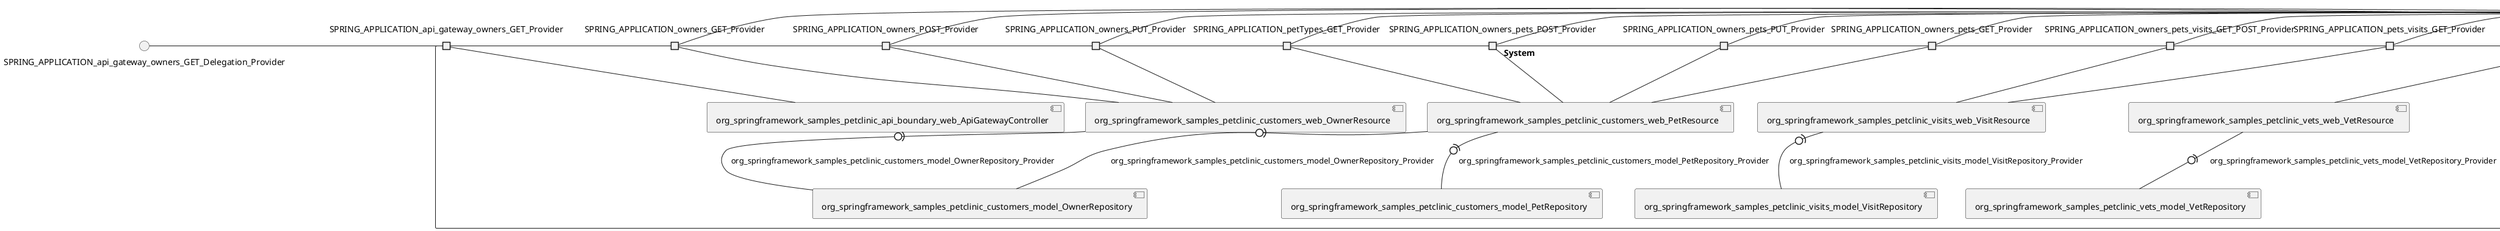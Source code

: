 @startuml
skinparam fixCircleLabelOverlapping true
skinparam componentStyle uml2
() SPRING_APPLICATION_api_gateway_owners_GET_Delegation_Provider
() SPRING_APPLICATION_owners_GET_Delegation_Provider
() SPRING_APPLICATION_owners_POST_Delegation_Provider
() SPRING_APPLICATION_owners_PUT_Delegation_Provider
() SPRING_APPLICATION_owners_pets_GET_Delegation_Provider
() SPRING_APPLICATION_owners_pets_POST_Delegation_Provider
() SPRING_APPLICATION_owners_pets_PUT_Delegation_Provider
() SPRING_APPLICATION_owners_pets_visits_GET_POST_Delegation_Provider
() SPRING_APPLICATION_petTypes_GET_Delegation_Provider
() SPRING_APPLICATION_pets_visits_GET_Delegation_Provider
() SPRING_APPLICATION_vets_GET_Delegation_Provider
rectangle System {
[org_springframework_samples_petclinic_api_boundary_web_ApiGatewayController] [[spring-petclinic-spring-petclinic-microservices.repository#_ocIGat9MEe6KINpGRq7QBA]]
[org_springframework_samples_petclinic_customers_model_OwnerRepository] [[spring-petclinic-spring-petclinic-microservices.repository#_ocIGat9MEe6KINpGRq7QBA]]
[org_springframework_samples_petclinic_customers_model_PetRepository] [[spring-petclinic-spring-petclinic-microservices.repository#_ocIGat9MEe6KINpGRq7QBA]]
[org_springframework_samples_petclinic_customers_web_OwnerResource] [[spring-petclinic-spring-petclinic-microservices.repository#_ocIGat9MEe6KINpGRq7QBA]]
[org_springframework_samples_petclinic_customers_web_PetResource] [[spring-petclinic-spring-petclinic-microservices.repository#_ocIGat9MEe6KINpGRq7QBA]]
[org_springframework_samples_petclinic_vets_model_VetRepository] [[spring-petclinic-spring-petclinic-microservices.repository#_ocIGat9MEe6KINpGRq7QBA]]
[org_springframework_samples_petclinic_vets_web_VetResource] [[spring-petclinic-spring-petclinic-microservices.repository#_ocIGat9MEe6KINpGRq7QBA]]
[org_springframework_samples_petclinic_visits_model_VisitRepository] [[spring-petclinic-spring-petclinic-microservices.repository#_ocIGat9MEe6KINpGRq7QBA]]
[org_springframework_samples_petclinic_visits_web_VisitResource] [[spring-petclinic-spring-petclinic-microservices.repository#_ocIGat9MEe6KINpGRq7QBA]]
port SPRING_APPLICATION_api_gateway_owners_GET_Provider
SPRING_APPLICATION_api_gateway_owners_GET_Delegation_Provider - SPRING_APPLICATION_api_gateway_owners_GET_Provider
SPRING_APPLICATION_api_gateway_owners_GET_Provider - [org_springframework_samples_petclinic_api_boundary_web_ApiGatewayController]
port SPRING_APPLICATION_owners_GET_Provider
SPRING_APPLICATION_owners_GET_Delegation_Provider - SPRING_APPLICATION_owners_GET_Provider
SPRING_APPLICATION_owners_GET_Provider - [org_springframework_samples_petclinic_customers_web_OwnerResource]
port SPRING_APPLICATION_owners_POST_Provider
SPRING_APPLICATION_owners_POST_Delegation_Provider - SPRING_APPLICATION_owners_POST_Provider
SPRING_APPLICATION_owners_POST_Provider - [org_springframework_samples_petclinic_customers_web_OwnerResource]
port SPRING_APPLICATION_owners_PUT_Provider
SPRING_APPLICATION_owners_PUT_Delegation_Provider - SPRING_APPLICATION_owners_PUT_Provider
SPRING_APPLICATION_owners_PUT_Provider - [org_springframework_samples_petclinic_customers_web_OwnerResource]
port SPRING_APPLICATION_owners_pets_GET_Provider
SPRING_APPLICATION_owners_pets_GET_Delegation_Provider - SPRING_APPLICATION_owners_pets_GET_Provider
SPRING_APPLICATION_owners_pets_GET_Provider - [org_springframework_samples_petclinic_customers_web_PetResource]
port SPRING_APPLICATION_owners_pets_POST_Provider
SPRING_APPLICATION_owners_pets_POST_Delegation_Provider - SPRING_APPLICATION_owners_pets_POST_Provider
SPRING_APPLICATION_owners_pets_POST_Provider - [org_springframework_samples_petclinic_customers_web_PetResource]
port SPRING_APPLICATION_owners_pets_PUT_Provider
SPRING_APPLICATION_owners_pets_PUT_Delegation_Provider - SPRING_APPLICATION_owners_pets_PUT_Provider
SPRING_APPLICATION_owners_pets_PUT_Provider - [org_springframework_samples_petclinic_customers_web_PetResource]
port SPRING_APPLICATION_owners_pets_visits_GET_POST_Provider
SPRING_APPLICATION_owners_pets_visits_GET_POST_Delegation_Provider - SPRING_APPLICATION_owners_pets_visits_GET_POST_Provider
SPRING_APPLICATION_owners_pets_visits_GET_POST_Provider - [org_springframework_samples_petclinic_visits_web_VisitResource]
port SPRING_APPLICATION_petTypes_GET_Provider
SPRING_APPLICATION_petTypes_GET_Delegation_Provider - SPRING_APPLICATION_petTypes_GET_Provider
SPRING_APPLICATION_petTypes_GET_Provider - [org_springframework_samples_petclinic_customers_web_PetResource]
port SPRING_APPLICATION_pets_visits_GET_Provider
SPRING_APPLICATION_pets_visits_GET_Delegation_Provider - SPRING_APPLICATION_pets_visits_GET_Provider
SPRING_APPLICATION_pets_visits_GET_Provider - [org_springframework_samples_petclinic_visits_web_VisitResource]
port SPRING_APPLICATION_vets_GET_Provider
SPRING_APPLICATION_vets_GET_Delegation_Provider - SPRING_APPLICATION_vets_GET_Provider
SPRING_APPLICATION_vets_GET_Provider - [org_springframework_samples_petclinic_vets_web_VetResource]
[org_springframework_samples_petclinic_customers_web_OwnerResource] -(0- [org_springframework_samples_petclinic_customers_model_OwnerRepository] : org_springframework_samples_petclinic_customers_model_OwnerRepository_Provider
[org_springframework_samples_petclinic_customers_web_PetResource] -(0- [org_springframework_samples_petclinic_customers_model_OwnerRepository] : org_springframework_samples_petclinic_customers_model_OwnerRepository_Provider
[org_springframework_samples_petclinic_customers_web_PetResource] -(0- [org_springframework_samples_petclinic_customers_model_PetRepository] : org_springframework_samples_petclinic_customers_model_PetRepository_Provider
[org_springframework_samples_petclinic_vets_web_VetResource] -(0- [org_springframework_samples_petclinic_vets_model_VetRepository] : org_springframework_samples_petclinic_vets_model_VetRepository_Provider
[org_springframework_samples_petclinic_visits_web_VisitResource] -(0- [org_springframework_samples_petclinic_visits_model_VisitRepository] : org_springframework_samples_petclinic_visits_model_VisitRepository_Provider
}

@enduml

